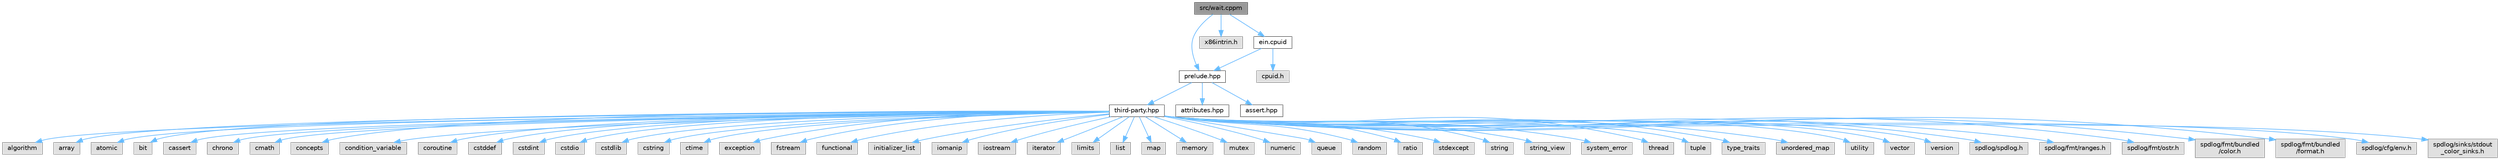 digraph "src/wait.cppm"
{
 // LATEX_PDF_SIZE
  bgcolor="transparent";
  edge [fontname=Helvetica,fontsize=10,labelfontname=Helvetica,labelfontsize=10];
  node [fontname=Helvetica,fontsize=10,shape=box,height=0.2,width=0.4];
  Node1 [id="Node000001",label="src/wait.cppm",height=0.2,width=0.4,color="gray40", fillcolor="grey60", style="filled", fontcolor="black",tooltip="waiting strategies"];
  Node1 -> Node2 [id="edge1_Node000001_Node000002",color="steelblue1",style="solid",tooltip=" "];
  Node2 [id="Node000002",label="prelude.hpp",height=0.2,width=0.4,color="grey40", fillcolor="white", style="filled",URL="$de/d13/prelude_8hpp.html",tooltip="precompiled header"];
  Node2 -> Node3 [id="edge2_Node000002_Node000003",color="steelblue1",style="solid",tooltip=" "];
  Node3 [id="Node000003",label="third-party.hpp",height=0.2,width=0.4,color="grey40", fillcolor="white", style="filled",URL="$d7/df3/third-party_8hpp.html",tooltip="precompiled header"];
  Node3 -> Node4 [id="edge3_Node000003_Node000004",color="steelblue1",style="solid",tooltip=" "];
  Node4 [id="Node000004",label="algorithm",height=0.2,width=0.4,color="grey60", fillcolor="#E0E0E0", style="filled",tooltip=" "];
  Node3 -> Node5 [id="edge4_Node000003_Node000005",color="steelblue1",style="solid",tooltip=" "];
  Node5 [id="Node000005",label="array",height=0.2,width=0.4,color="grey60", fillcolor="#E0E0E0", style="filled",tooltip=" "];
  Node3 -> Node6 [id="edge5_Node000003_Node000006",color="steelblue1",style="solid",tooltip=" "];
  Node6 [id="Node000006",label="atomic",height=0.2,width=0.4,color="grey60", fillcolor="#E0E0E0", style="filled",tooltip=" "];
  Node3 -> Node7 [id="edge6_Node000003_Node000007",color="steelblue1",style="solid",tooltip=" "];
  Node7 [id="Node000007",label="bit",height=0.2,width=0.4,color="grey60", fillcolor="#E0E0E0", style="filled",tooltip=" "];
  Node3 -> Node8 [id="edge7_Node000003_Node000008",color="steelblue1",style="solid",tooltip=" "];
  Node8 [id="Node000008",label="cassert",height=0.2,width=0.4,color="grey60", fillcolor="#E0E0E0", style="filled",tooltip=" "];
  Node3 -> Node9 [id="edge8_Node000003_Node000009",color="steelblue1",style="solid",tooltip=" "];
  Node9 [id="Node000009",label="chrono",height=0.2,width=0.4,color="grey60", fillcolor="#E0E0E0", style="filled",tooltip=" "];
  Node3 -> Node10 [id="edge9_Node000003_Node000010",color="steelblue1",style="solid",tooltip=" "];
  Node10 [id="Node000010",label="cmath",height=0.2,width=0.4,color="grey60", fillcolor="#E0E0E0", style="filled",tooltip=" "];
  Node3 -> Node11 [id="edge10_Node000003_Node000011",color="steelblue1",style="solid",tooltip=" "];
  Node11 [id="Node000011",label="concepts",height=0.2,width=0.4,color="grey60", fillcolor="#E0E0E0", style="filled",tooltip=" "];
  Node3 -> Node12 [id="edge11_Node000003_Node000012",color="steelblue1",style="solid",tooltip=" "];
  Node12 [id="Node000012",label="condition_variable",height=0.2,width=0.4,color="grey60", fillcolor="#E0E0E0", style="filled",tooltip=" "];
  Node3 -> Node13 [id="edge12_Node000003_Node000013",color="steelblue1",style="solid",tooltip=" "];
  Node13 [id="Node000013",label="coroutine",height=0.2,width=0.4,color="grey60", fillcolor="#E0E0E0", style="filled",tooltip=" "];
  Node3 -> Node14 [id="edge13_Node000003_Node000014",color="steelblue1",style="solid",tooltip=" "];
  Node14 [id="Node000014",label="cstddef",height=0.2,width=0.4,color="grey60", fillcolor="#E0E0E0", style="filled",tooltip=" "];
  Node3 -> Node15 [id="edge14_Node000003_Node000015",color="steelblue1",style="solid",tooltip=" "];
  Node15 [id="Node000015",label="cstdint",height=0.2,width=0.4,color="grey60", fillcolor="#E0E0E0", style="filled",tooltip=" "];
  Node3 -> Node16 [id="edge15_Node000003_Node000016",color="steelblue1",style="solid",tooltip=" "];
  Node16 [id="Node000016",label="cstdio",height=0.2,width=0.4,color="grey60", fillcolor="#E0E0E0", style="filled",tooltip=" "];
  Node3 -> Node17 [id="edge16_Node000003_Node000017",color="steelblue1",style="solid",tooltip=" "];
  Node17 [id="Node000017",label="cstdlib",height=0.2,width=0.4,color="grey60", fillcolor="#E0E0E0", style="filled",tooltip=" "];
  Node3 -> Node18 [id="edge17_Node000003_Node000018",color="steelblue1",style="solid",tooltip=" "];
  Node18 [id="Node000018",label="cstring",height=0.2,width=0.4,color="grey60", fillcolor="#E0E0E0", style="filled",tooltip=" "];
  Node3 -> Node19 [id="edge18_Node000003_Node000019",color="steelblue1",style="solid",tooltip=" "];
  Node19 [id="Node000019",label="ctime",height=0.2,width=0.4,color="grey60", fillcolor="#E0E0E0", style="filled",tooltip=" "];
  Node3 -> Node20 [id="edge19_Node000003_Node000020",color="steelblue1",style="solid",tooltip=" "];
  Node20 [id="Node000020",label="exception",height=0.2,width=0.4,color="grey60", fillcolor="#E0E0E0", style="filled",tooltip=" "];
  Node3 -> Node21 [id="edge20_Node000003_Node000021",color="steelblue1",style="solid",tooltip=" "];
  Node21 [id="Node000021",label="fstream",height=0.2,width=0.4,color="grey60", fillcolor="#E0E0E0", style="filled",tooltip=" "];
  Node3 -> Node22 [id="edge21_Node000003_Node000022",color="steelblue1",style="solid",tooltip=" "];
  Node22 [id="Node000022",label="functional",height=0.2,width=0.4,color="grey60", fillcolor="#E0E0E0", style="filled",tooltip=" "];
  Node3 -> Node23 [id="edge22_Node000003_Node000023",color="steelblue1",style="solid",tooltip=" "];
  Node23 [id="Node000023",label="initializer_list",height=0.2,width=0.4,color="grey60", fillcolor="#E0E0E0", style="filled",tooltip=" "];
  Node3 -> Node24 [id="edge23_Node000003_Node000024",color="steelblue1",style="solid",tooltip=" "];
  Node24 [id="Node000024",label="iomanip",height=0.2,width=0.4,color="grey60", fillcolor="#E0E0E0", style="filled",tooltip=" "];
  Node3 -> Node25 [id="edge24_Node000003_Node000025",color="steelblue1",style="solid",tooltip=" "];
  Node25 [id="Node000025",label="iostream",height=0.2,width=0.4,color="grey60", fillcolor="#E0E0E0", style="filled",tooltip=" "];
  Node3 -> Node26 [id="edge25_Node000003_Node000026",color="steelblue1",style="solid",tooltip=" "];
  Node26 [id="Node000026",label="iterator",height=0.2,width=0.4,color="grey60", fillcolor="#E0E0E0", style="filled",tooltip=" "];
  Node3 -> Node27 [id="edge26_Node000003_Node000027",color="steelblue1",style="solid",tooltip=" "];
  Node27 [id="Node000027",label="limits",height=0.2,width=0.4,color="grey60", fillcolor="#E0E0E0", style="filled",tooltip=" "];
  Node3 -> Node28 [id="edge27_Node000003_Node000028",color="steelblue1",style="solid",tooltip=" "];
  Node28 [id="Node000028",label="list",height=0.2,width=0.4,color="grey60", fillcolor="#E0E0E0", style="filled",tooltip=" "];
  Node3 -> Node29 [id="edge28_Node000003_Node000029",color="steelblue1",style="solid",tooltip=" "];
  Node29 [id="Node000029",label="map",height=0.2,width=0.4,color="grey60", fillcolor="#E0E0E0", style="filled",tooltip=" "];
  Node3 -> Node30 [id="edge29_Node000003_Node000030",color="steelblue1",style="solid",tooltip=" "];
  Node30 [id="Node000030",label="memory",height=0.2,width=0.4,color="grey60", fillcolor="#E0E0E0", style="filled",tooltip=" "];
  Node3 -> Node31 [id="edge30_Node000003_Node000031",color="steelblue1",style="solid",tooltip=" "];
  Node31 [id="Node000031",label="mutex",height=0.2,width=0.4,color="grey60", fillcolor="#E0E0E0", style="filled",tooltip=" "];
  Node3 -> Node32 [id="edge31_Node000003_Node000032",color="steelblue1",style="solid",tooltip=" "];
  Node32 [id="Node000032",label="numeric",height=0.2,width=0.4,color="grey60", fillcolor="#E0E0E0", style="filled",tooltip=" "];
  Node3 -> Node33 [id="edge32_Node000003_Node000033",color="steelblue1",style="solid",tooltip=" "];
  Node33 [id="Node000033",label="queue",height=0.2,width=0.4,color="grey60", fillcolor="#E0E0E0", style="filled",tooltip=" "];
  Node3 -> Node34 [id="edge33_Node000003_Node000034",color="steelblue1",style="solid",tooltip=" "];
  Node34 [id="Node000034",label="random",height=0.2,width=0.4,color="grey60", fillcolor="#E0E0E0", style="filled",tooltip=" "];
  Node3 -> Node35 [id="edge34_Node000003_Node000035",color="steelblue1",style="solid",tooltip=" "];
  Node35 [id="Node000035",label="ratio",height=0.2,width=0.4,color="grey60", fillcolor="#E0E0E0", style="filled",tooltip=" "];
  Node3 -> Node36 [id="edge35_Node000003_Node000036",color="steelblue1",style="solid",tooltip=" "];
  Node36 [id="Node000036",label="stdexcept",height=0.2,width=0.4,color="grey60", fillcolor="#E0E0E0", style="filled",tooltip=" "];
  Node3 -> Node37 [id="edge36_Node000003_Node000037",color="steelblue1",style="solid",tooltip=" "];
  Node37 [id="Node000037",label="string",height=0.2,width=0.4,color="grey60", fillcolor="#E0E0E0", style="filled",tooltip=" "];
  Node3 -> Node38 [id="edge37_Node000003_Node000038",color="steelblue1",style="solid",tooltip=" "];
  Node38 [id="Node000038",label="string_view",height=0.2,width=0.4,color="grey60", fillcolor="#E0E0E0", style="filled",tooltip=" "];
  Node3 -> Node39 [id="edge38_Node000003_Node000039",color="steelblue1",style="solid",tooltip=" "];
  Node39 [id="Node000039",label="system_error",height=0.2,width=0.4,color="grey60", fillcolor="#E0E0E0", style="filled",tooltip=" "];
  Node3 -> Node40 [id="edge39_Node000003_Node000040",color="steelblue1",style="solid",tooltip=" "];
  Node40 [id="Node000040",label="thread",height=0.2,width=0.4,color="grey60", fillcolor="#E0E0E0", style="filled",tooltip=" "];
  Node3 -> Node41 [id="edge40_Node000003_Node000041",color="steelblue1",style="solid",tooltip=" "];
  Node41 [id="Node000041",label="tuple",height=0.2,width=0.4,color="grey60", fillcolor="#E0E0E0", style="filled",tooltip=" "];
  Node3 -> Node42 [id="edge41_Node000003_Node000042",color="steelblue1",style="solid",tooltip=" "];
  Node42 [id="Node000042",label="type_traits",height=0.2,width=0.4,color="grey60", fillcolor="#E0E0E0", style="filled",tooltip=" "];
  Node3 -> Node43 [id="edge42_Node000003_Node000043",color="steelblue1",style="solid",tooltip=" "];
  Node43 [id="Node000043",label="unordered_map",height=0.2,width=0.4,color="grey60", fillcolor="#E0E0E0", style="filled",tooltip=" "];
  Node3 -> Node44 [id="edge43_Node000003_Node000044",color="steelblue1",style="solid",tooltip=" "];
  Node44 [id="Node000044",label="utility",height=0.2,width=0.4,color="grey60", fillcolor="#E0E0E0", style="filled",tooltip=" "];
  Node3 -> Node45 [id="edge44_Node000003_Node000045",color="steelblue1",style="solid",tooltip=" "];
  Node45 [id="Node000045",label="vector",height=0.2,width=0.4,color="grey60", fillcolor="#E0E0E0", style="filled",tooltip=" "];
  Node3 -> Node46 [id="edge45_Node000003_Node000046",color="steelblue1",style="solid",tooltip=" "];
  Node46 [id="Node000046",label="version",height=0.2,width=0.4,color="grey60", fillcolor="#E0E0E0", style="filled",tooltip=" "];
  Node3 -> Node47 [id="edge46_Node000003_Node000047",color="steelblue1",style="solid",tooltip=" "];
  Node47 [id="Node000047",label="spdlog/spdlog.h",height=0.2,width=0.4,color="grey60", fillcolor="#E0E0E0", style="filled",tooltip=" "];
  Node3 -> Node48 [id="edge47_Node000003_Node000048",color="steelblue1",style="solid",tooltip=" "];
  Node48 [id="Node000048",label="spdlog/fmt/ranges.h",height=0.2,width=0.4,color="grey60", fillcolor="#E0E0E0", style="filled",tooltip=" "];
  Node3 -> Node49 [id="edge48_Node000003_Node000049",color="steelblue1",style="solid",tooltip=" "];
  Node49 [id="Node000049",label="spdlog/fmt/ostr.h",height=0.2,width=0.4,color="grey60", fillcolor="#E0E0E0", style="filled",tooltip=" "];
  Node3 -> Node50 [id="edge49_Node000003_Node000050",color="steelblue1",style="solid",tooltip=" "];
  Node50 [id="Node000050",label="spdlog/fmt/bundled\l/color.h",height=0.2,width=0.4,color="grey60", fillcolor="#E0E0E0", style="filled",tooltip=" "];
  Node3 -> Node51 [id="edge50_Node000003_Node000051",color="steelblue1",style="solid",tooltip=" "];
  Node51 [id="Node000051",label="spdlog/fmt/bundled\l/format.h",height=0.2,width=0.4,color="grey60", fillcolor="#E0E0E0", style="filled",tooltip=" "];
  Node3 -> Node52 [id="edge51_Node000003_Node000052",color="steelblue1",style="solid",tooltip=" "];
  Node52 [id="Node000052",label="spdlog/cfg/env.h",height=0.2,width=0.4,color="grey60", fillcolor="#E0E0E0", style="filled",tooltip=" "];
  Node3 -> Node53 [id="edge52_Node000003_Node000053",color="steelblue1",style="solid",tooltip=" "];
  Node53 [id="Node000053",label="spdlog/sinks/stdout\l_color_sinks.h",height=0.2,width=0.4,color="grey60", fillcolor="#E0E0E0", style="filled",tooltip=" "];
  Node2 -> Node54 [id="edge53_Node000002_Node000054",color="steelblue1",style="solid",tooltip=" "];
  Node54 [id="Node000054",label="attributes.hpp",height=0.2,width=0.4,color="grey40", fillcolor="white", style="filled",URL="$df/d6a/attributes_8hpp.html",tooltip="an opinionated subset of clang/gcc attributes"];
  Node2 -> Node55 [id="edge54_Node000002_Node000055",color="steelblue1",style="solid",tooltip=" "];
  Node55 [id="Node000055",label="assert.hpp",height=0.2,width=0.4,color="grey40", fillcolor="white", style="filled",URL="$d2/d54/assert_8hpp.html",tooltip="assert even during release"];
  Node1 -> Node56 [id="edge55_Node000001_Node000056",color="steelblue1",style="solid",tooltip=" "];
  Node56 [id="Node000056",label="x86intrin.h",height=0.2,width=0.4,color="grey60", fillcolor="#E0E0E0", style="filled",tooltip=" "];
  Node1 -> Node57 [id="edge56_Node000001_Node000057",color="steelblue1",style="solid",tooltip=" "];
  Node57 [id="Node000057",label="ein.cpuid",height=0.2,width=0.4,color="grey40", fillcolor="white", style="filled",URL="$d2/d8a/cpuid_8cppm.html",tooltip=" "];
  Node57 -> Node2 [id="edge57_Node000057_Node000002",color="steelblue1",style="solid",tooltip=" "];
  Node57 -> Node58 [id="edge58_Node000057_Node000058",color="steelblue1",style="solid",tooltip=" "];
  Node58 [id="Node000058",label="cpuid.h",height=0.2,width=0.4,color="grey60", fillcolor="#E0E0E0", style="filled",tooltip=" "];
}
